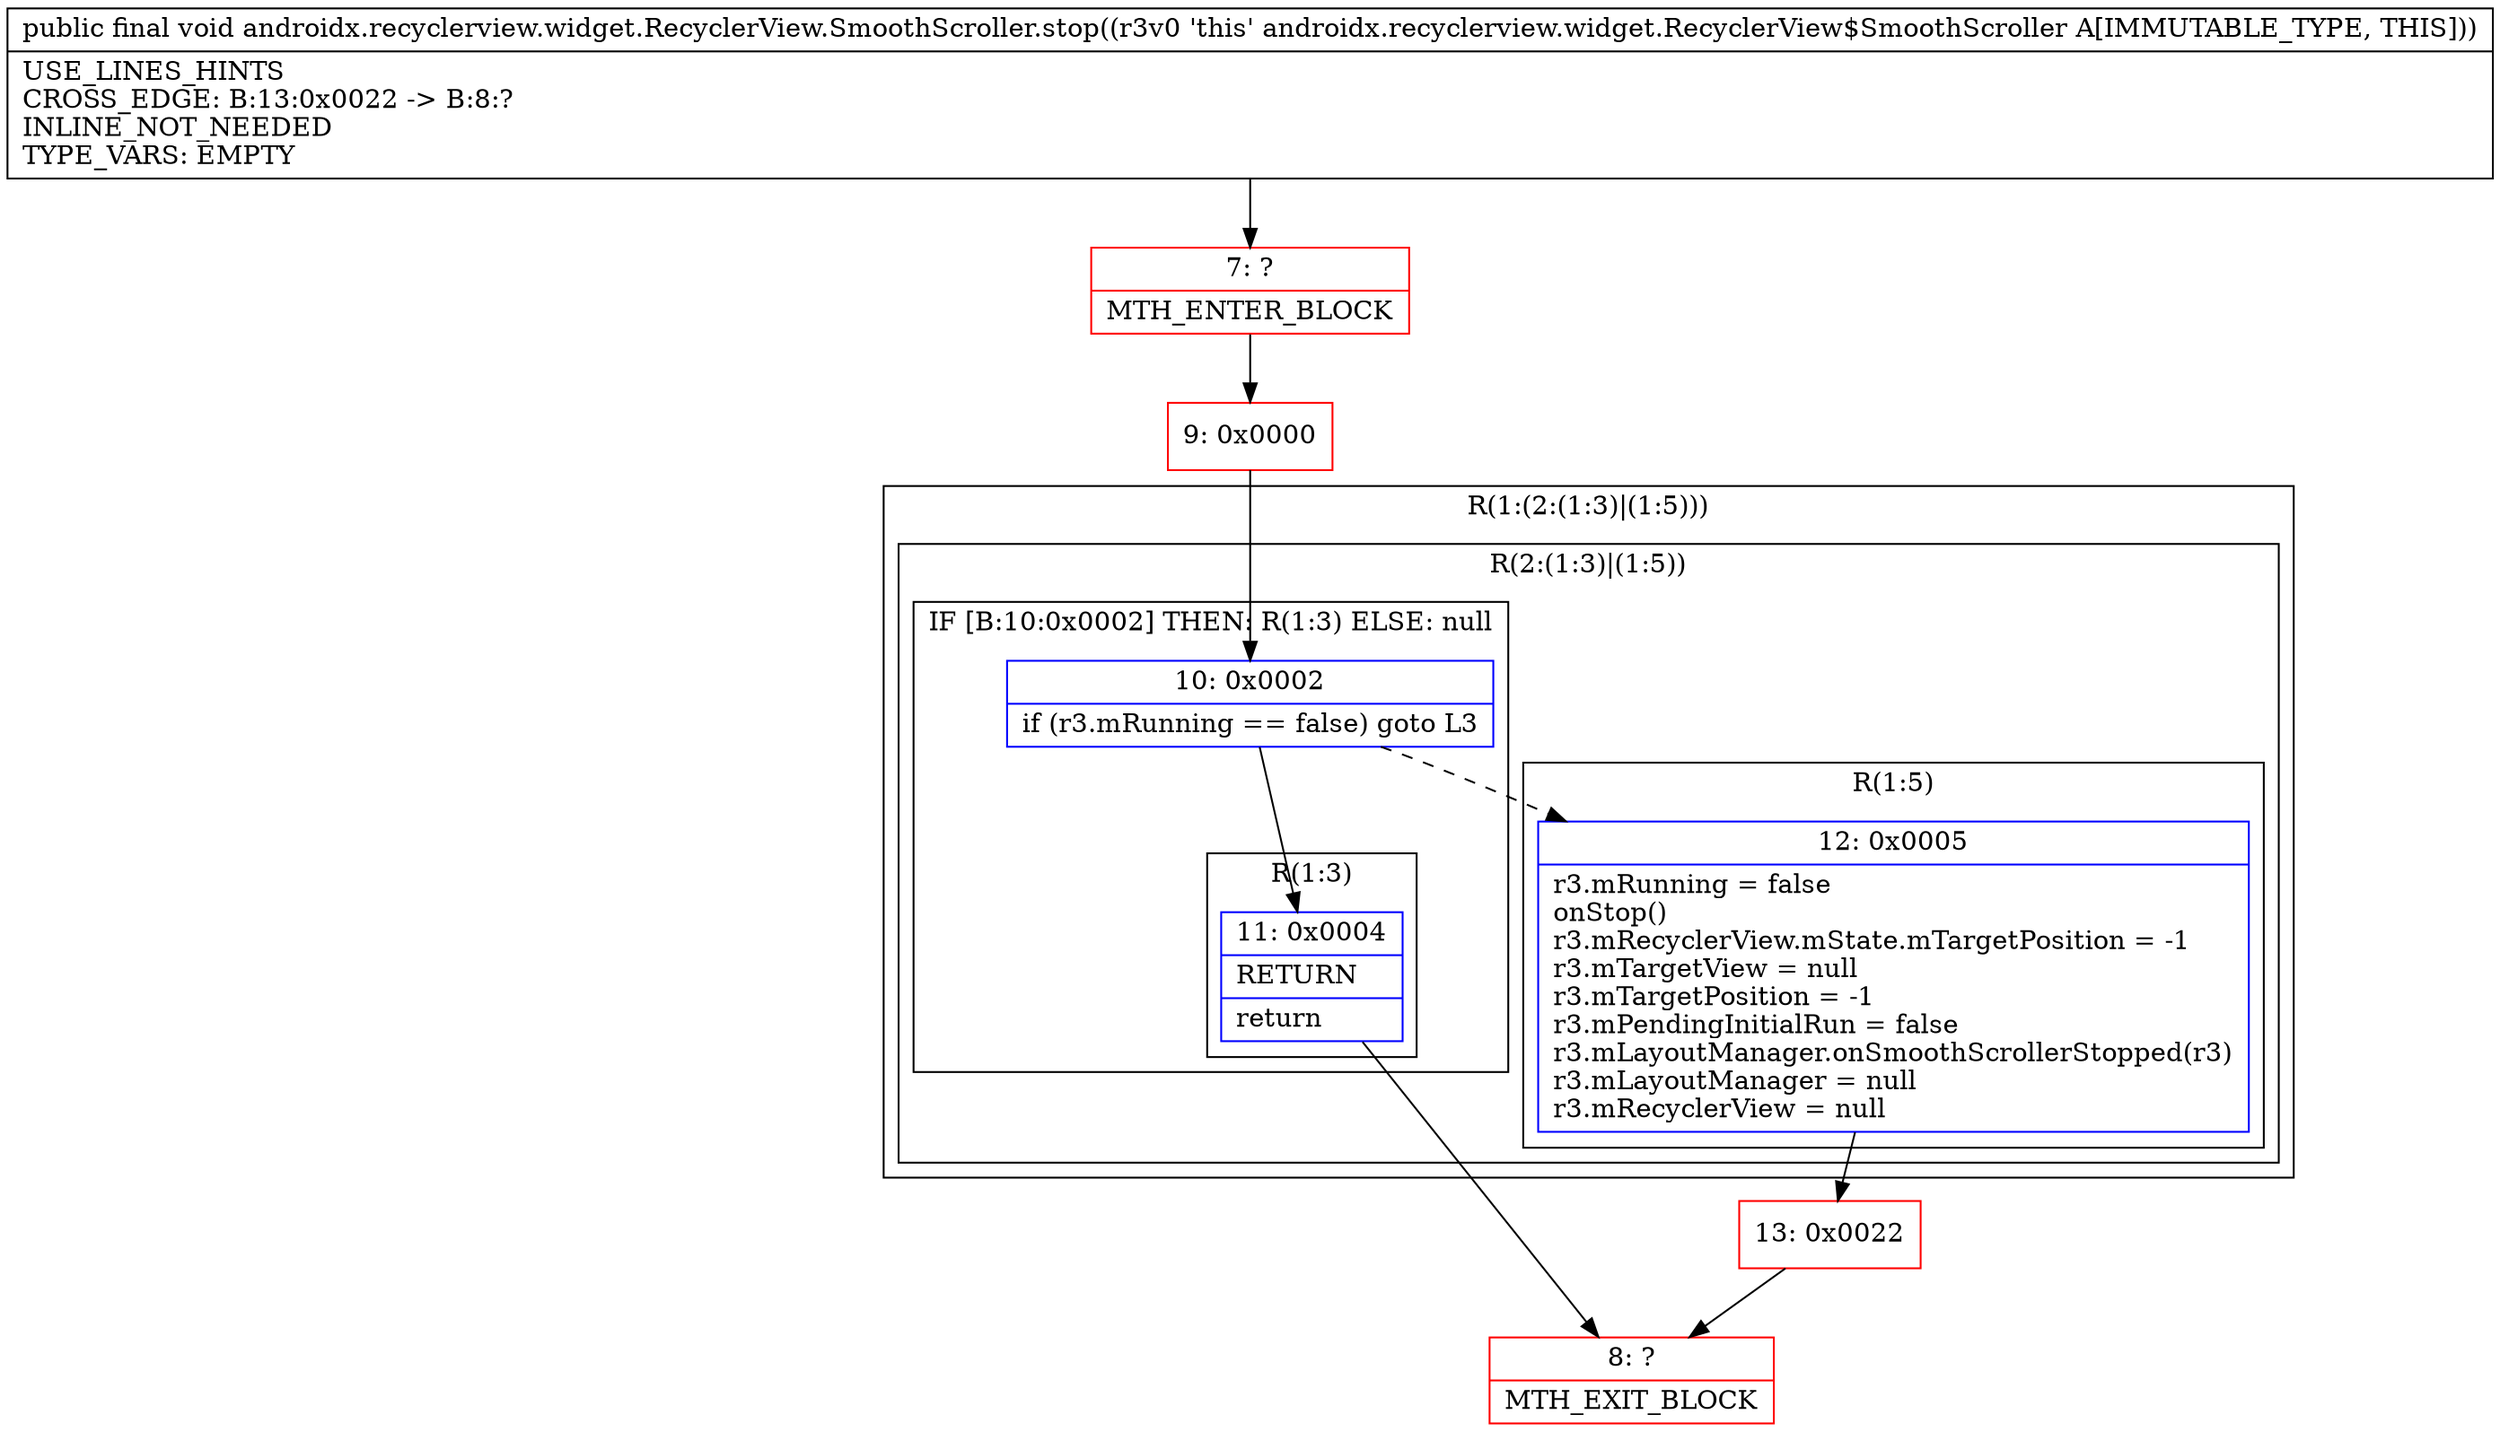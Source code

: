 digraph "CFG forandroidx.recyclerview.widget.RecyclerView.SmoothScroller.stop()V" {
subgraph cluster_Region_810320704 {
label = "R(1:(2:(1:3)|(1:5)))";
node [shape=record,color=blue];
subgraph cluster_Region_1690965012 {
label = "R(2:(1:3)|(1:5))";
node [shape=record,color=blue];
subgraph cluster_IfRegion_388616209 {
label = "IF [B:10:0x0002] THEN: R(1:3) ELSE: null";
node [shape=record,color=blue];
Node_10 [shape=record,label="{10\:\ 0x0002|if (r3.mRunning == false) goto L3\l}"];
subgraph cluster_Region_1653805177 {
label = "R(1:3)";
node [shape=record,color=blue];
Node_11 [shape=record,label="{11\:\ 0x0004|RETURN\l|return\l}"];
}
}
subgraph cluster_Region_915528168 {
label = "R(1:5)";
node [shape=record,color=blue];
Node_12 [shape=record,label="{12\:\ 0x0005|r3.mRunning = false\lonStop()\lr3.mRecyclerView.mState.mTargetPosition = \-1\lr3.mTargetView = null\lr3.mTargetPosition = \-1\lr3.mPendingInitialRun = false\lr3.mLayoutManager.onSmoothScrollerStopped(r3)\lr3.mLayoutManager = null\lr3.mRecyclerView = null\l}"];
}
}
}
Node_7 [shape=record,color=red,label="{7\:\ ?|MTH_ENTER_BLOCK\l}"];
Node_9 [shape=record,color=red,label="{9\:\ 0x0000}"];
Node_8 [shape=record,color=red,label="{8\:\ ?|MTH_EXIT_BLOCK\l}"];
Node_13 [shape=record,color=red,label="{13\:\ 0x0022}"];
MethodNode[shape=record,label="{public final void androidx.recyclerview.widget.RecyclerView.SmoothScroller.stop((r3v0 'this' androidx.recyclerview.widget.RecyclerView$SmoothScroller A[IMMUTABLE_TYPE, THIS]))  | USE_LINES_HINTS\lCROSS_EDGE: B:13:0x0022 \-\> B:8:?\lINLINE_NOT_NEEDED\lTYPE_VARS: EMPTY\l}"];
MethodNode -> Node_7;Node_10 -> Node_11;
Node_10 -> Node_12[style=dashed];
Node_11 -> Node_8;
Node_12 -> Node_13;
Node_7 -> Node_9;
Node_9 -> Node_10;
Node_13 -> Node_8;
}

